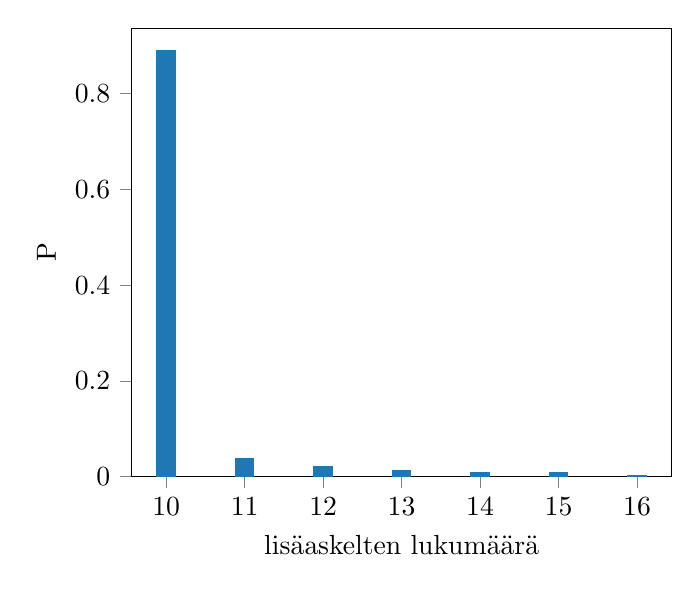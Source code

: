 % This file was created by matplotlib2tikz v0.6.14.
\begin{tikzpicture}

\definecolor{color0}{rgb}{0.122,0.467,0.706}

\begin{axis}[
xlabel={lisäaskelten lukumäärä},
ylabel={P},
xmin=9.562, xmax=16.438,
ymin=0, ymax=0.937,
tick align=outside,
tick pos=left,
x grid style={lightgray!92.026!black},
y grid style={lightgray!92.026!black}
]
\draw[fill=color0,draw opacity=0] (axis cs:9.875,0) rectangle (axis cs:10.125,0.892);
\draw[fill=color0,draw opacity=0] (axis cs:10.875,0) rectangle (axis cs:11.125,0.039);
\draw[fill=color0,draw opacity=0] (axis cs:11.875,0) rectangle (axis cs:12.125,0.022);
\draw[fill=color0,draw opacity=0] (axis cs:12.875,0) rectangle (axis cs:13.125,0.013);
\draw[fill=color0,draw opacity=0] (axis cs:13.875,0) rectangle (axis cs:14.125,0.01);
\draw[fill=color0,draw opacity=0] (axis cs:14.875,0) rectangle (axis cs:15.125,0.009);
\draw[fill=color0,draw opacity=0] (axis cs:15.875,0) rectangle (axis cs:16.125,0.004);
\end{axis}

\end{tikzpicture}
